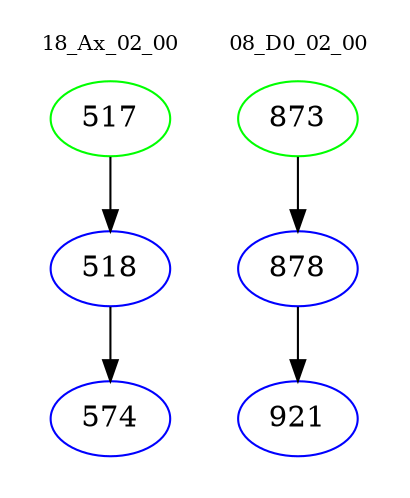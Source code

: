 digraph{
subgraph cluster_0 {
color = white
label = "18_Ax_02_00";
fontsize=10;
T0_517 [label="517", color="green"]
T0_517 -> T0_518 [color="black"]
T0_518 [label="518", color="blue"]
T0_518 -> T0_574 [color="black"]
T0_574 [label="574", color="blue"]
}
subgraph cluster_1 {
color = white
label = "08_D0_02_00";
fontsize=10;
T1_873 [label="873", color="green"]
T1_873 -> T1_878 [color="black"]
T1_878 [label="878", color="blue"]
T1_878 -> T1_921 [color="black"]
T1_921 [label="921", color="blue"]
}
}
